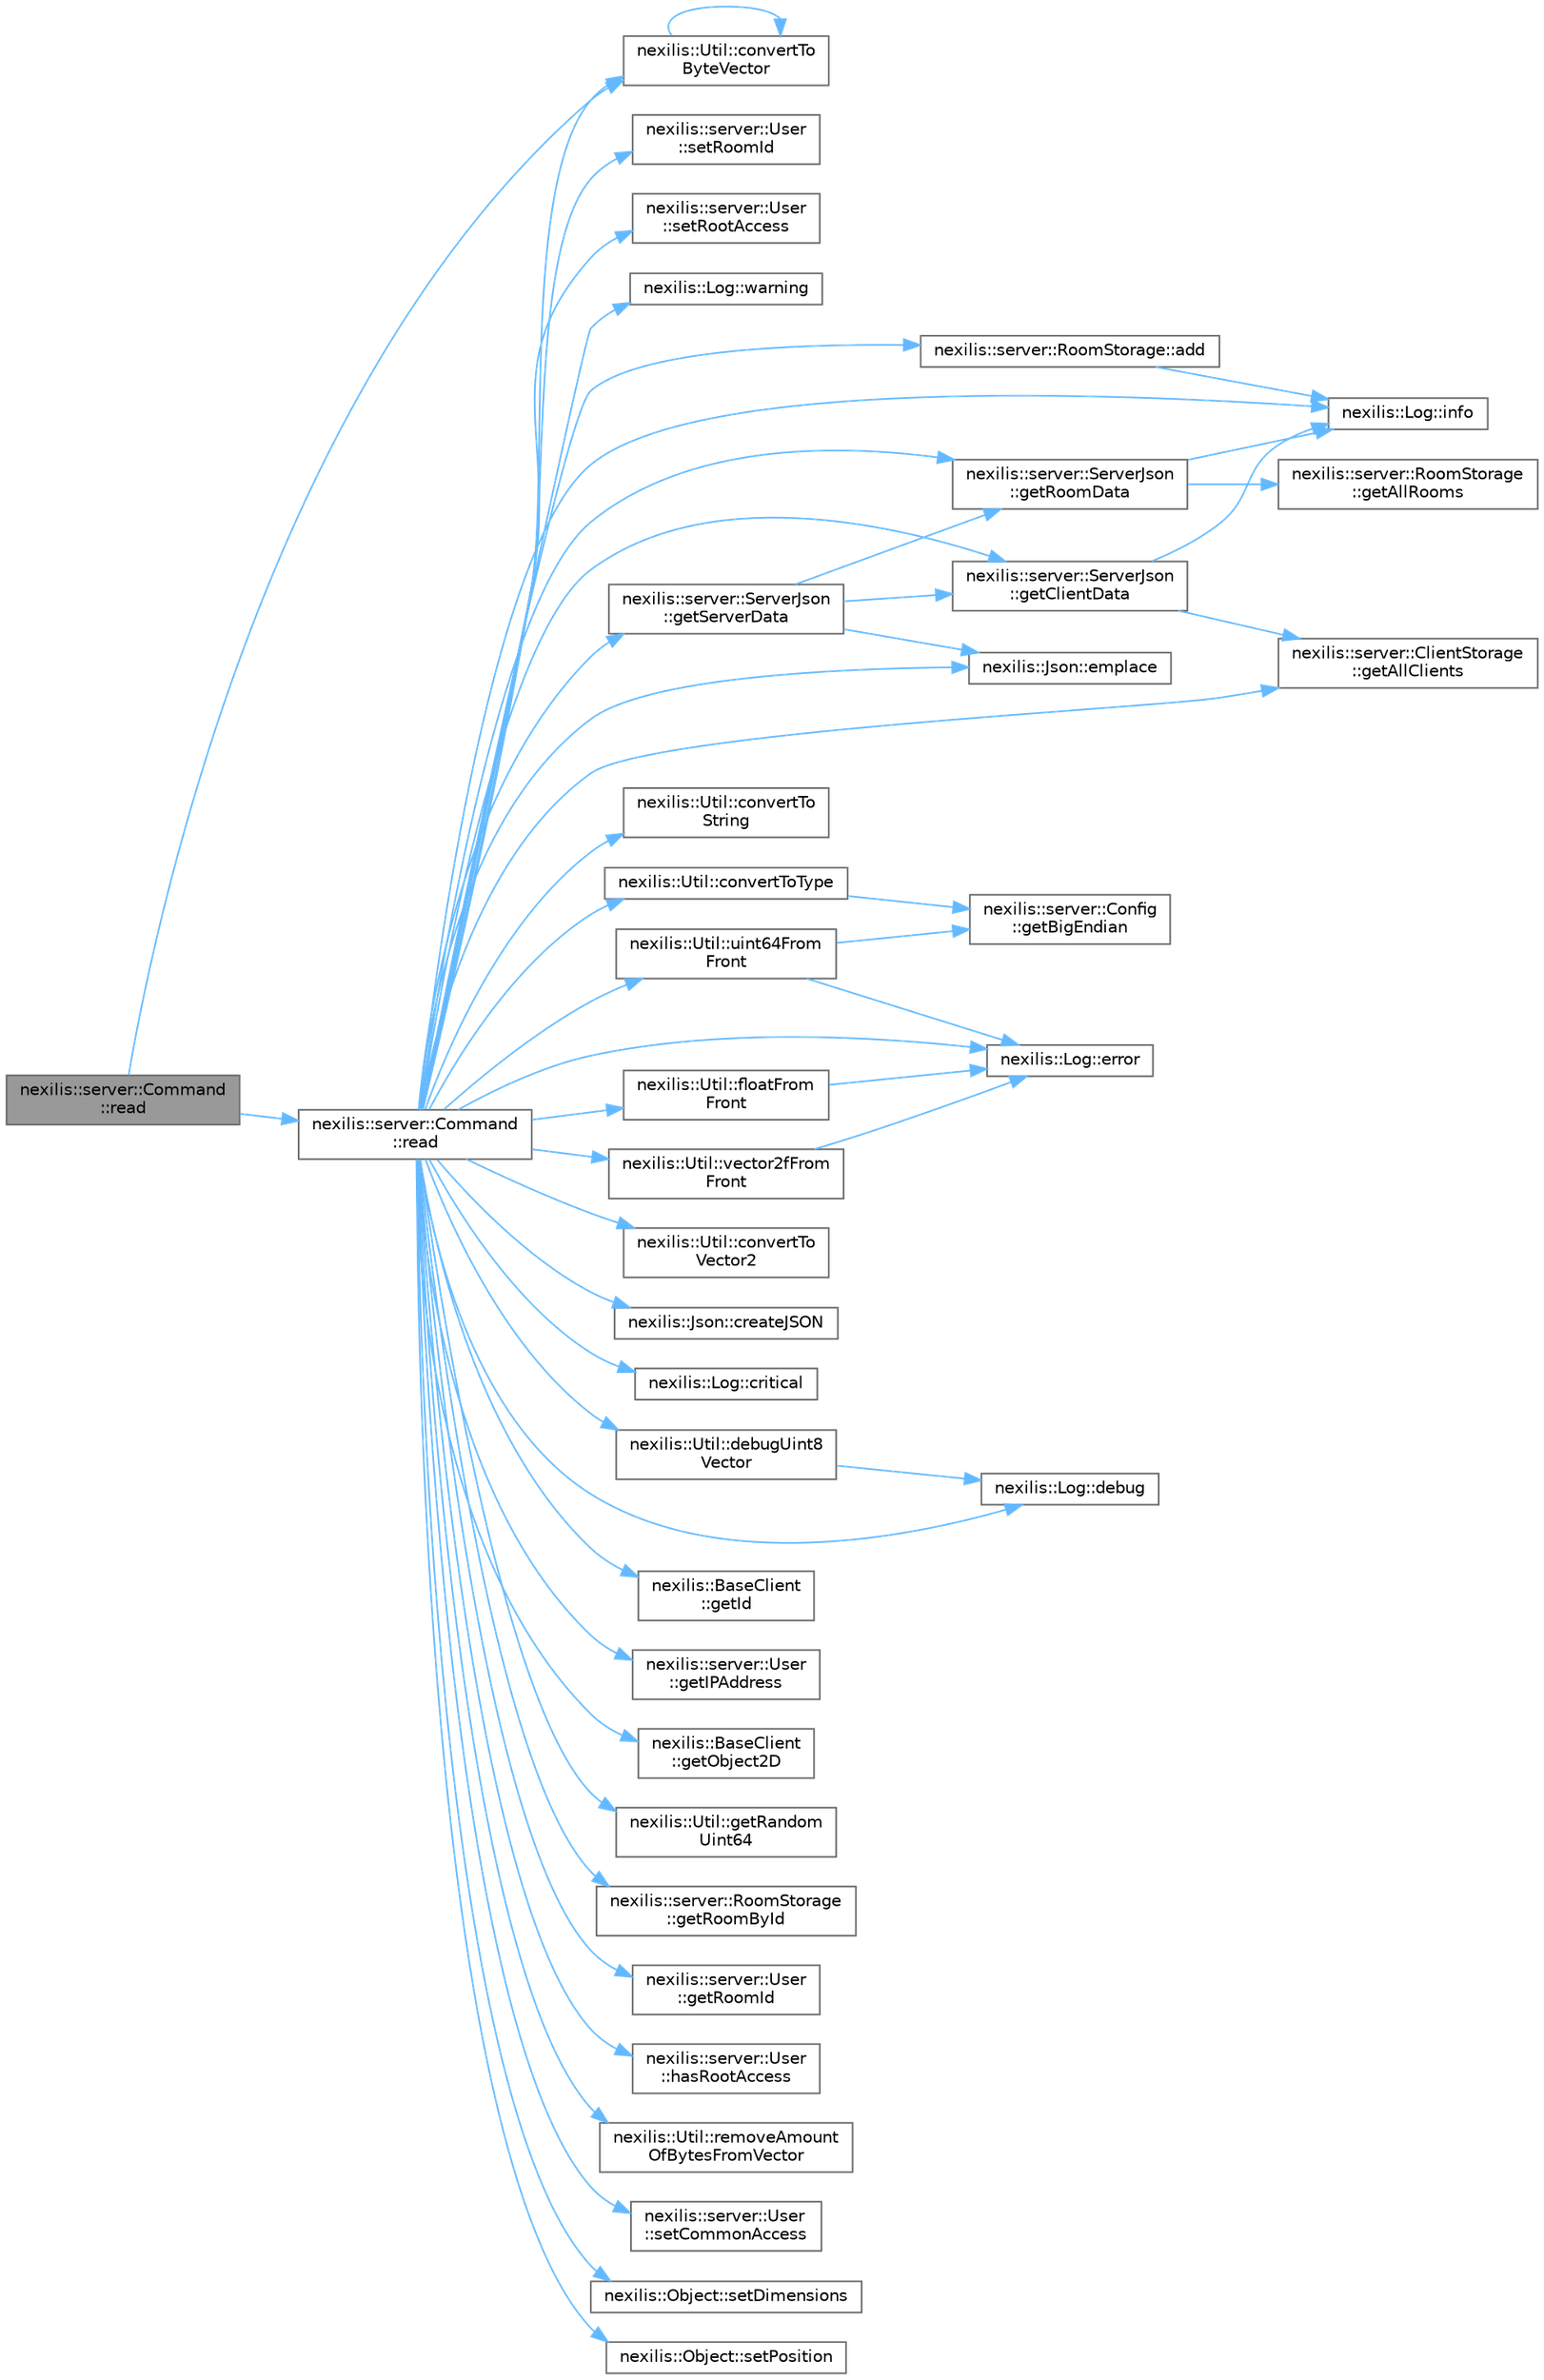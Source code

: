 digraph "nexilis::server::Command::read"
{
 // LATEX_PDF_SIZE
  bgcolor="transparent";
  edge [fontname=Helvetica,fontsize=10,labelfontname=Helvetica,labelfontsize=10];
  node [fontname=Helvetica,fontsize=10,shape=box,height=0.2,width=0.4];
  rankdir="LR";
  Node1 [id="Node000001",label="nexilis::server::Command\l::read",height=0.2,width=0.4,color="gray40", fillcolor="grey60", style="filled", fontcolor="black",tooltip=" "];
  Node1 -> Node2 [id="edge1_Node000001_Node000002",color="steelblue1",style="solid",tooltip=" "];
  Node2 [id="Node000002",label="nexilis::Util::convertTo\lByteVector",height=0.2,width=0.4,color="grey40", fillcolor="white", style="filled",URL="$d9/d3d/group__BytevectorConversions.html#ga38e516c60d98cb71153ded26ce2b67e5",tooltip=" "];
  Node2 -> Node2 [id="edge2_Node000002_Node000002",color="steelblue1",style="solid",tooltip=" "];
  Node1 -> Node3 [id="edge3_Node000001_Node000003",color="steelblue1",style="solid",tooltip=" "];
  Node3 [id="Node000003",label="nexilis::server::Command\l::read",height=0.2,width=0.4,color="grey40", fillcolor="white", style="filled",URL="$da/d15/classnexilis_1_1server_1_1Command.html#a166c415a05e286bfee6f574dc0a22882",tooltip=" "];
  Node3 -> Node4 [id="edge4_Node000003_Node000004",color="steelblue1",style="solid",tooltip=" "];
  Node4 [id="Node000004",label="nexilis::server::RoomStorage::add",height=0.2,width=0.4,color="grey40", fillcolor="white", style="filled",URL="$db/d96/classnexilis_1_1server_1_1RoomStorage.html#ad2318211eae902369a22456ed5a21e0e",tooltip="Add new room to the server."];
  Node4 -> Node5 [id="edge5_Node000004_Node000005",color="steelblue1",style="solid",tooltip=" "];
  Node5 [id="Node000005",label="nexilis::Log::info",height=0.2,width=0.4,color="grey40", fillcolor="white", style="filled",URL="$dc/dbc/classnexilis_1_1Log.html#a66755adfac1917c8b8791a018f31c643",tooltip=" "];
  Node3 -> Node2 [id="edge6_Node000003_Node000002",color="steelblue1",style="solid",tooltip=" "];
  Node3 -> Node6 [id="edge7_Node000003_Node000006",color="steelblue1",style="solid",tooltip=" "];
  Node6 [id="Node000006",label="nexilis::Util::convertTo\lString",height=0.2,width=0.4,color="grey40", fillcolor="white", style="filled",URL="$dd/de4/classnexilis_1_1Util.html#a62d9441f50a65ef0cd3c2040be81d746",tooltip="Convert nx_data to string."];
  Node3 -> Node7 [id="edge8_Node000003_Node000007",color="steelblue1",style="solid",tooltip=" "];
  Node7 [id="Node000007",label="nexilis::Util::convertToType",height=0.2,width=0.4,color="grey40", fillcolor="white", style="filled",URL="$dd/de4/classnexilis_1_1Util.html#a6c88740ca44074ff58309b009e68fd0d",tooltip="Convert nx_data to numeral type."];
  Node7 -> Node8 [id="edge9_Node000007_Node000008",color="steelblue1",style="solid",tooltip=" "];
  Node8 [id="Node000008",label="nexilis::server::Config\l::getBigEndian",height=0.2,width=0.4,color="grey40", fillcolor="white", style="filled",URL="$d2/def/classnexilis_1_1server_1_1Config.html#a4524682844dcfc71ad49250c36f399ca",tooltip=" "];
  Node3 -> Node9 [id="edge10_Node000003_Node000009",color="steelblue1",style="solid",tooltip=" "];
  Node9 [id="Node000009",label="nexilis::Util::convertTo\lVector2",height=0.2,width=0.4,color="grey40", fillcolor="white", style="filled",URL="$dd/de4/classnexilis_1_1Util.html#a8c6fc50748fb3c5851a4b07c85648efc",tooltip="Convert nx_data to Vec2f."];
  Node3 -> Node10 [id="edge11_Node000003_Node000010",color="steelblue1",style="solid",tooltip=" "];
  Node10 [id="Node000010",label="nexilis::Json::createJSON",height=0.2,width=0.4,color="grey40", fillcolor="white", style="filled",URL="$d7/de9/classnexilis_1_1Json.html#a176086cccd2bb63f85a178a5b7eca0bd",tooltip=" "];
  Node3 -> Node11 [id="edge12_Node000003_Node000011",color="steelblue1",style="solid",tooltip=" "];
  Node11 [id="Node000011",label="nexilis::Log::critical",height=0.2,width=0.4,color="grey40", fillcolor="white", style="filled",URL="$dc/dbc/classnexilis_1_1Log.html#a5223d303f4e8522bfc3378e8d8e00ff2",tooltip=" "];
  Node3 -> Node12 [id="edge13_Node000003_Node000012",color="steelblue1",style="solid",tooltip=" "];
  Node12 [id="Node000012",label="nexilis::Log::debug",height=0.2,width=0.4,color="grey40", fillcolor="white", style="filled",URL="$dc/dbc/classnexilis_1_1Log.html#a8818a693340eed14a9110c9988eac982",tooltip="All the overloaded printing functions."];
  Node3 -> Node13 [id="edge14_Node000003_Node000013",color="steelblue1",style="solid",tooltip=" "];
  Node13 [id="Node000013",label="nexilis::Util::debugUint8\lVector",height=0.2,width=0.4,color="grey40", fillcolor="white", style="filled",URL="$dd/de4/classnexilis_1_1Util.html#a6ae83d47990c0b249e692f5efe19a1a3",tooltip=" "];
  Node13 -> Node12 [id="edge15_Node000013_Node000012",color="steelblue1",style="solid",tooltip=" "];
  Node3 -> Node14 [id="edge16_Node000003_Node000014",color="steelblue1",style="solid",tooltip=" "];
  Node14 [id="Node000014",label="nexilis::Json::emplace",height=0.2,width=0.4,color="grey40", fillcolor="white", style="filled",URL="$d7/de9/classnexilis_1_1Json.html#a59fe0c8498a692d754af7aa490c39f8f",tooltip="Merge second object to the first one."];
  Node3 -> Node15 [id="edge17_Node000003_Node000015",color="steelblue1",style="solid",tooltip=" "];
  Node15 [id="Node000015",label="nexilis::Log::error",height=0.2,width=0.4,color="grey40", fillcolor="white", style="filled",URL="$dc/dbc/classnexilis_1_1Log.html#a49959aac4210e93d1ccd1977e08dba80",tooltip=" "];
  Node3 -> Node16 [id="edge18_Node000003_Node000016",color="steelblue1",style="solid",tooltip=" "];
  Node16 [id="Node000016",label="nexilis::Util::floatFrom\lFront",height=0.2,width=0.4,color="grey40", fillcolor="white", style="filled",URL="$dc/dc3/group__FrontConversions.html#ga6e4f865f720d4a1c796ee07aa0b2b75c",tooltip=" "];
  Node16 -> Node15 [id="edge19_Node000016_Node000015",color="steelblue1",style="solid",tooltip=" "];
  Node3 -> Node17 [id="edge20_Node000003_Node000017",color="steelblue1",style="solid",tooltip=" "];
  Node17 [id="Node000017",label="nexilis::server::ClientStorage\l::getAllClients",height=0.2,width=0.4,color="grey40", fillcolor="white", style="filled",URL="$da/de9/classnexilis_1_1server_1_1ClientStorage.html#a794d36441842b510ffa49dc093b4e9ed",tooltip=" "];
  Node3 -> Node18 [id="edge21_Node000003_Node000018",color="steelblue1",style="solid",tooltip=" "];
  Node18 [id="Node000018",label="nexilis::server::ServerJson\l::getClientData",height=0.2,width=0.4,color="grey40", fillcolor="white", style="filled",URL="$d6/dc0/classnexilis_1_1server_1_1ServerJson.html#a644be521790ad79ccf5752920e3c9e56",tooltip="Get data about the clients in the server."];
  Node18 -> Node17 [id="edge22_Node000018_Node000017",color="steelblue1",style="solid",tooltip=" "];
  Node18 -> Node5 [id="edge23_Node000018_Node000005",color="steelblue1",style="solid",tooltip=" "];
  Node3 -> Node19 [id="edge24_Node000003_Node000019",color="steelblue1",style="solid",tooltip=" "];
  Node19 [id="Node000019",label="nexilis::BaseClient\l::getId",height=0.2,width=0.4,color="grey40", fillcolor="white", style="filled",URL="$dc/dcb/classnexilis_1_1BaseClient.html#ada0744e51f46fbd4d271a7d72fda2ed8",tooltip=" "];
  Node3 -> Node20 [id="edge25_Node000003_Node000020",color="steelblue1",style="solid",tooltip=" "];
  Node20 [id="Node000020",label="nexilis::server::User\l::getIPAddress",height=0.2,width=0.4,color="grey40", fillcolor="white", style="filled",URL="$d4/d3a/classnexilis_1_1server_1_1User.html#a455c27a0c6e2ed96a2a820b58b4976d7",tooltip=" "];
  Node3 -> Node21 [id="edge26_Node000003_Node000021",color="steelblue1",style="solid",tooltip=" "];
  Node21 [id="Node000021",label="nexilis::BaseClient\l::getObject2D",height=0.2,width=0.4,color="grey40", fillcolor="white", style="filled",URL="$dc/dcb/classnexilis_1_1BaseClient.html#a23199dc4d6cc129f5baaefc5c85ce73f",tooltip=" "];
  Node3 -> Node22 [id="edge27_Node000003_Node000022",color="steelblue1",style="solid",tooltip=" "];
  Node22 [id="Node000022",label="nexilis::Util::getRandom\lUint64",height=0.2,width=0.4,color="grey40", fillcolor="white", style="filled",URL="$df/d06/group__RandFunctions.html#gacb4f385a6c9480e76c639947e185ff07",tooltip=" "];
  Node3 -> Node23 [id="edge28_Node000003_Node000023",color="steelblue1",style="solid",tooltip=" "];
  Node23 [id="Node000023",label="nexilis::server::RoomStorage\l::getRoomById",height=0.2,width=0.4,color="grey40", fillcolor="white", style="filled",URL="$db/d96/classnexilis_1_1server_1_1RoomStorage.html#a5844ce073678e9563067641007c3c939",tooltip=" "];
  Node3 -> Node24 [id="edge29_Node000003_Node000024",color="steelblue1",style="solid",tooltip=" "];
  Node24 [id="Node000024",label="nexilis::server::ServerJson\l::getRoomData",height=0.2,width=0.4,color="grey40", fillcolor="white", style="filled",URL="$d6/dc0/classnexilis_1_1server_1_1ServerJson.html#a869d0093fb9e50ceae2e1e72a59cce1f",tooltip="Get data about the rooms in the server."];
  Node24 -> Node25 [id="edge30_Node000024_Node000025",color="steelblue1",style="solid",tooltip=" "];
  Node25 [id="Node000025",label="nexilis::server::RoomStorage\l::getAllRooms",height=0.2,width=0.4,color="grey40", fillcolor="white", style="filled",URL="$db/d96/classnexilis_1_1server_1_1RoomStorage.html#afb508e42ad9e8246209a81cea08d9144",tooltip="Get all the rooms in the server."];
  Node24 -> Node5 [id="edge31_Node000024_Node000005",color="steelblue1",style="solid",tooltip=" "];
  Node3 -> Node26 [id="edge32_Node000003_Node000026",color="steelblue1",style="solid",tooltip=" "];
  Node26 [id="Node000026",label="nexilis::server::User\l::getRoomId",height=0.2,width=0.4,color="grey40", fillcolor="white", style="filled",URL="$d4/d3a/classnexilis_1_1server_1_1User.html#a37bf38b5fc17e97faecf5637c8ad7e47",tooltip=" "];
  Node3 -> Node27 [id="edge33_Node000003_Node000027",color="steelblue1",style="solid",tooltip=" "];
  Node27 [id="Node000027",label="nexilis::server::ServerJson\l::getServerData",height=0.2,width=0.4,color="grey40", fillcolor="white", style="filled",URL="$d6/dc0/classnexilis_1_1server_1_1ServerJson.html#afbd6e9270f8afc7020939ea5e41505de",tooltip="Return all data from the server."];
  Node27 -> Node14 [id="edge34_Node000027_Node000014",color="steelblue1",style="solid",tooltip=" "];
  Node27 -> Node18 [id="edge35_Node000027_Node000018",color="steelblue1",style="solid",tooltip=" "];
  Node27 -> Node24 [id="edge36_Node000027_Node000024",color="steelblue1",style="solid",tooltip=" "];
  Node3 -> Node28 [id="edge37_Node000003_Node000028",color="steelblue1",style="solid",tooltip=" "];
  Node28 [id="Node000028",label="nexilis::server::User\l::hasRootAccess",height=0.2,width=0.4,color="grey40", fillcolor="white", style="filled",URL="$d4/d3a/classnexilis_1_1server_1_1User.html#adc7c8eb7a3e4d0931b7bf355fa5bbfa5",tooltip=" "];
  Node3 -> Node5 [id="edge38_Node000003_Node000005",color="steelblue1",style="solid",tooltip=" "];
  Node3 -> Node29 [id="edge39_Node000003_Node000029",color="steelblue1",style="solid",tooltip=" "];
  Node29 [id="Node000029",label="nexilis::Util::removeAmount\lOfBytesFromVector",height=0.2,width=0.4,color="grey40", fillcolor="white", style="filled",URL="$dd/de4/classnexilis_1_1Util.html#a37837fd204fbf43eaacd572d621da92e",tooltip=" "];
  Node3 -> Node30 [id="edge40_Node000003_Node000030",color="steelblue1",style="solid",tooltip=" "];
  Node30 [id="Node000030",label="nexilis::server::User\l::setCommonAccess",height=0.2,width=0.4,color="grey40", fillcolor="white", style="filled",URL="$d4/d3a/classnexilis_1_1server_1_1User.html#a5eca8b9b07c4e63ce9f53a60185150b9",tooltip="Access redeemed by the passphrase."];
  Node3 -> Node31 [id="edge41_Node000003_Node000031",color="steelblue1",style="solid",tooltip=" "];
  Node31 [id="Node000031",label="nexilis::Object::setDimensions",height=0.2,width=0.4,color="grey40", fillcolor="white", style="filled",URL="$d6/dd3/classnexilis_1_1Object.html#a839e6e72fda07404d87489fd8d1ddd58",tooltip=" "];
  Node3 -> Node32 [id="edge42_Node000003_Node000032",color="steelblue1",style="solid",tooltip=" "];
  Node32 [id="Node000032",label="nexilis::Object::setPosition",height=0.2,width=0.4,color="grey40", fillcolor="white", style="filled",URL="$d6/dd3/classnexilis_1_1Object.html#a9f0c78beb9f01e369258f04fea199c3c",tooltip=" "];
  Node3 -> Node33 [id="edge43_Node000003_Node000033",color="steelblue1",style="solid",tooltip=" "];
  Node33 [id="Node000033",label="nexilis::server::User\l::setRoomId",height=0.2,width=0.4,color="grey40", fillcolor="white", style="filled",URL="$d4/d3a/classnexilis_1_1server_1_1User.html#abe8ea61d63ba1bb6f188442c4298f863",tooltip=" "];
  Node3 -> Node34 [id="edge44_Node000003_Node000034",color="steelblue1",style="solid",tooltip=" "];
  Node34 [id="Node000034",label="nexilis::server::User\l::setRootAccess",height=0.2,width=0.4,color="grey40", fillcolor="white", style="filled",URL="$d4/d3a/classnexilis_1_1server_1_1User.html#a72096dd97af090eec46e2d490bf7d8c7",tooltip=" "];
  Node3 -> Node35 [id="edge45_Node000003_Node000035",color="steelblue1",style="solid",tooltip=" "];
  Node35 [id="Node000035",label="nexilis::Util::uint64From\lFront",height=0.2,width=0.4,color="grey40", fillcolor="white", style="filled",URL="$dc/dc3/group__FrontConversions.html#gaa69ac5b84ac2f72561afb8cc9d391072",tooltip=" "];
  Node35 -> Node15 [id="edge46_Node000035_Node000015",color="steelblue1",style="solid",tooltip=" "];
  Node35 -> Node8 [id="edge47_Node000035_Node000008",color="steelblue1",style="solid",tooltip=" "];
  Node3 -> Node36 [id="edge48_Node000003_Node000036",color="steelblue1",style="solid",tooltip=" "];
  Node36 [id="Node000036",label="nexilis::Util::vector2fFrom\lFront",height=0.2,width=0.4,color="grey40", fillcolor="white", style="filled",URL="$dc/dc3/group__FrontConversions.html#ga8d1b1a673789c515f56504d33f4b7ba6",tooltip=" "];
  Node36 -> Node15 [id="edge49_Node000036_Node000015",color="steelblue1",style="solid",tooltip=" "];
  Node3 -> Node37 [id="edge50_Node000003_Node000037",color="steelblue1",style="solid",tooltip=" "];
  Node37 [id="Node000037",label="nexilis::Log::warning",height=0.2,width=0.4,color="grey40", fillcolor="white", style="filled",URL="$dc/dbc/classnexilis_1_1Log.html#a191e4c013bad219e746e8e56682d65e1",tooltip=" "];
}
